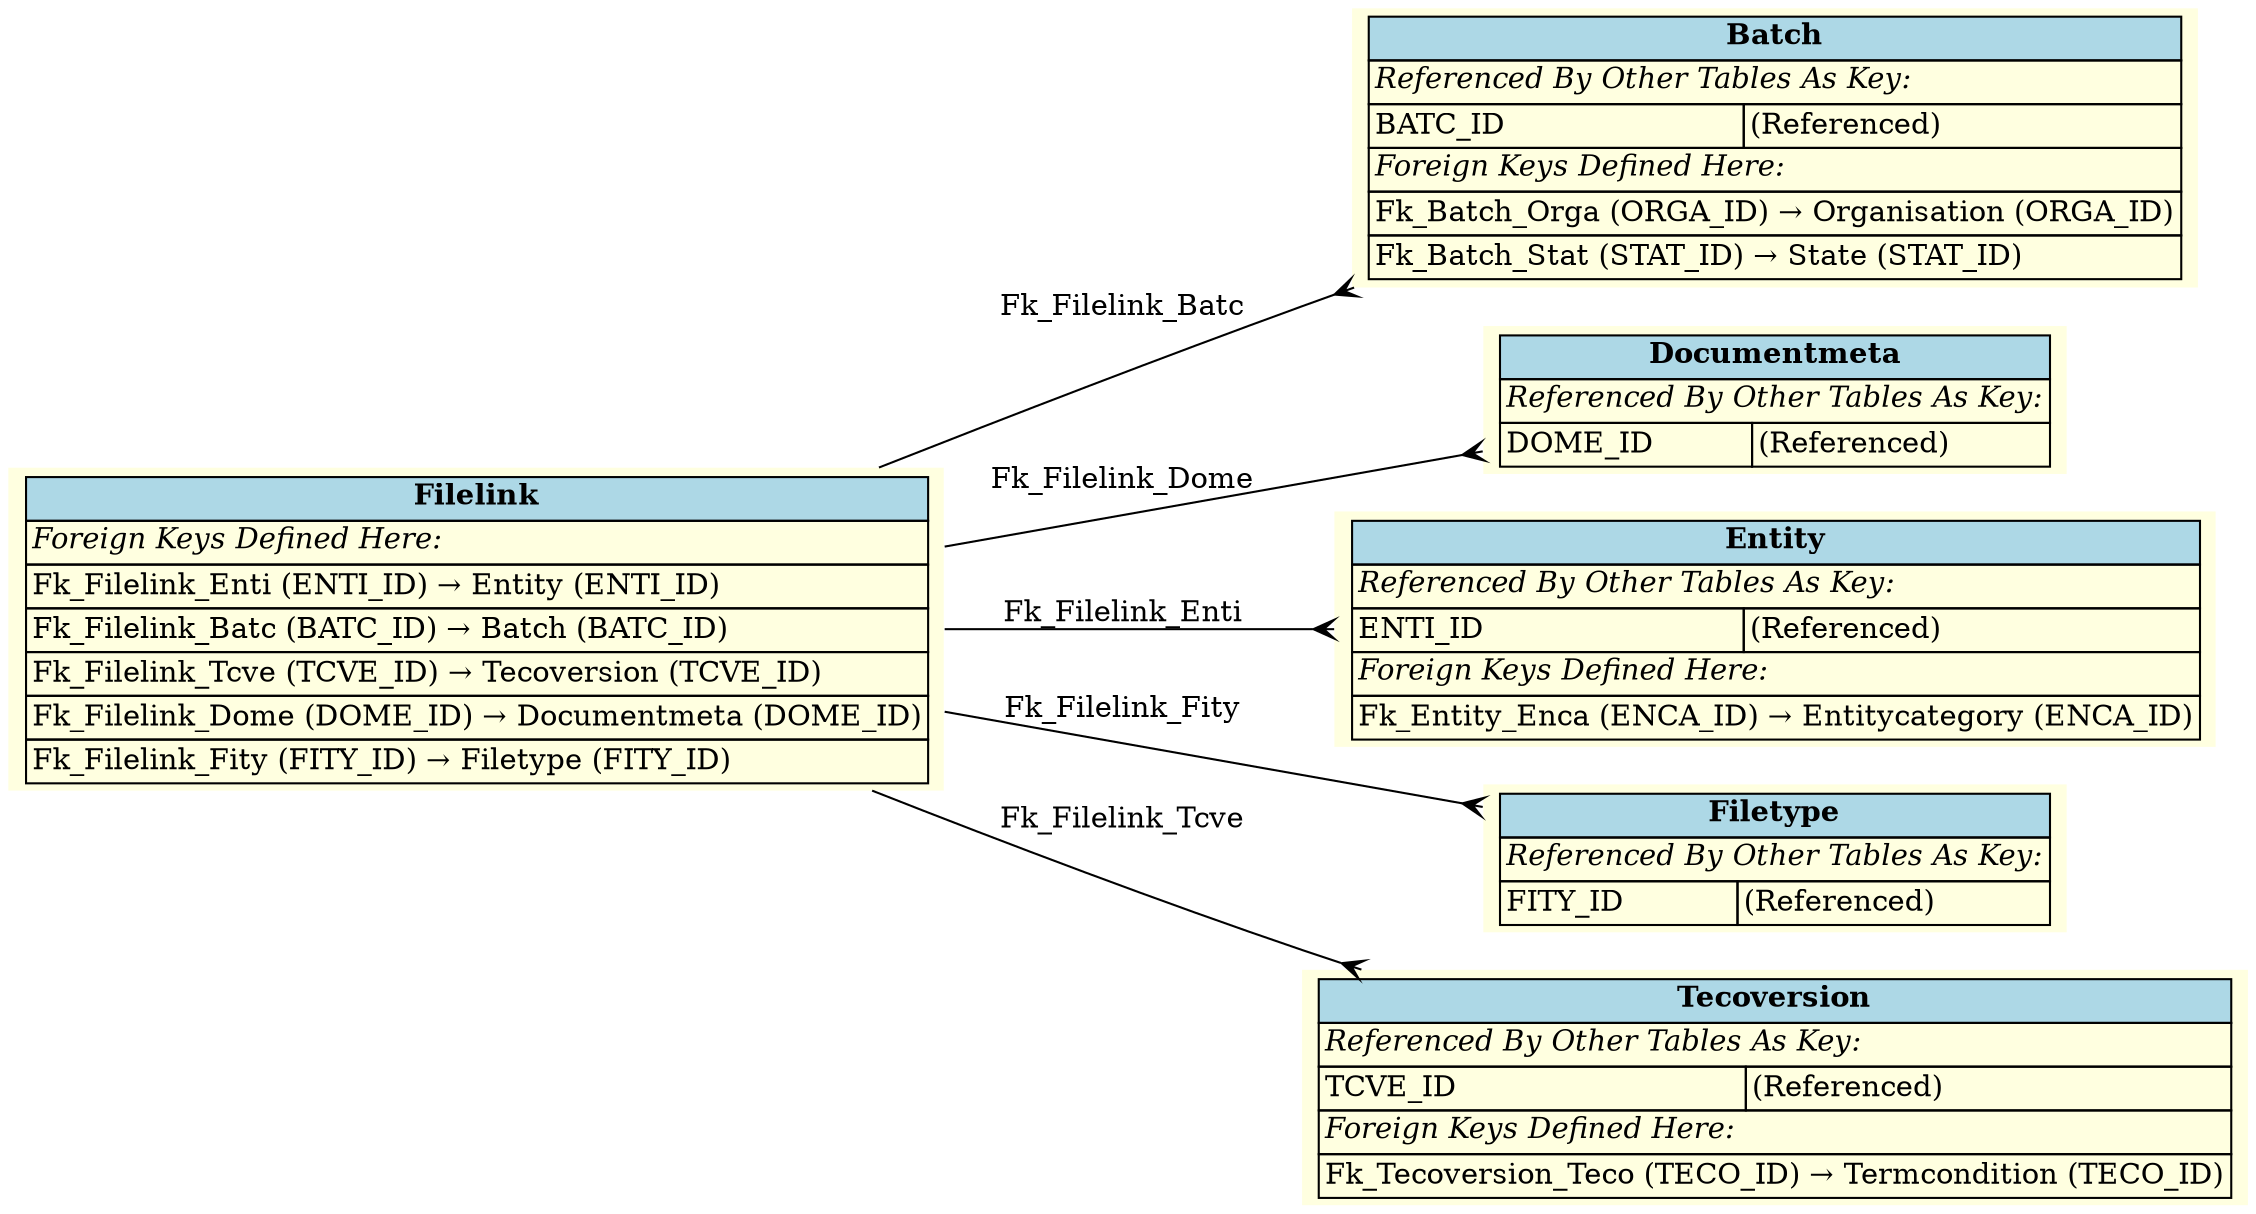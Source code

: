 digraph ERD {
  rankdir=LR;
  node [shape=plaintext, style=filled, fillcolor=lightyellow];
  edge [arrowhead=crow, arrowtail=none, dir=both, labelfontsize=10];

  "Filelink" [
    label=<
    <TABLE BORDER="0" CELLBORDER="1" CELLSPACING="0" BGCOLOR="lightyellow">
      <TR><TD COLSPAN="2" BGCOLOR="lightblue"><B>Filelink</B></TD></TR>
      <TR><TD COLSPAN="2" ALIGN="LEFT"><I>Foreign Keys Defined Here:</I></TD></TR>
      <TR><TD ALIGN="LEFT" COLSPAN="2">Fk_Filelink_Enti (ENTI_ID) &rarr; Entity (ENTI_ID)</TD></TR>
      <TR><TD ALIGN="LEFT" COLSPAN="2">Fk_Filelink_Batc (BATC_ID) &rarr; Batch (BATC_ID)</TD></TR>
      <TR><TD ALIGN="LEFT" COLSPAN="2">Fk_Filelink_Tcve (TCVE_ID) &rarr; Tecoversion (TCVE_ID)</TD></TR>
      <TR><TD ALIGN="LEFT" COLSPAN="2">Fk_Filelink_Dome (DOME_ID) &rarr; Documentmeta (DOME_ID)</TD></TR>
      <TR><TD ALIGN="LEFT" COLSPAN="2">Fk_Filelink_Fity (FITY_ID) &rarr; Filetype (FITY_ID)</TD></TR>
    </TABLE>
    >
  ];

  "Batch" [
    label=<
    <TABLE BORDER="0" CELLBORDER="1" CELLSPACING="0" BGCOLOR="lightyellow">
      <TR><TD COLSPAN="2" BGCOLOR="lightblue"><B>Batch</B></TD></TR>
      <TR><TD COLSPAN="2" ALIGN="LEFT"><I>Referenced By Other Tables As Key:</I></TD></TR>
      <TR><TD ALIGN="LEFT">BATC_ID</TD><TD ALIGN="LEFT">(Referenced)</TD></TR>
      <TR><TD COLSPAN="2" ALIGN="LEFT"><I>Foreign Keys Defined Here:</I></TD></TR>
      <TR><TD ALIGN="LEFT" COLSPAN="2">Fk_Batch_Orga (ORGA_ID) &rarr; Organisation (ORGA_ID)</TD></TR>
      <TR><TD ALIGN="LEFT" COLSPAN="2">Fk_Batch_Stat (STAT_ID) &rarr; State (STAT_ID)</TD></TR>
    </TABLE>
    >
  ];

  "Documentmeta" [
    label=<
    <TABLE BORDER="0" CELLBORDER="1" CELLSPACING="0" BGCOLOR="lightyellow">
      <TR><TD COLSPAN="2" BGCOLOR="lightblue"><B>Documentmeta</B></TD></TR>
      <TR><TD COLSPAN="2" ALIGN="LEFT"><I>Referenced By Other Tables As Key:</I></TD></TR>
      <TR><TD ALIGN="LEFT">DOME_ID</TD><TD ALIGN="LEFT">(Referenced)</TD></TR>
    </TABLE>
    >
  ];

  "Entity" [
    label=<
    <TABLE BORDER="0" CELLBORDER="1" CELLSPACING="0" BGCOLOR="lightyellow">
      <TR><TD COLSPAN="2" BGCOLOR="lightblue"><B>Entity</B></TD></TR>
      <TR><TD COLSPAN="2" ALIGN="LEFT"><I>Referenced By Other Tables As Key:</I></TD></TR>
      <TR><TD ALIGN="LEFT">ENTI_ID</TD><TD ALIGN="LEFT">(Referenced)</TD></TR>
      <TR><TD COLSPAN="2" ALIGN="LEFT"><I>Foreign Keys Defined Here:</I></TD></TR>
      <TR><TD ALIGN="LEFT" COLSPAN="2">Fk_Entity_Enca (ENCA_ID) &rarr; Entitycategory (ENCA_ID)</TD></TR>
    </TABLE>
    >
  ];

  "Filetype" [
    label=<
    <TABLE BORDER="0" CELLBORDER="1" CELLSPACING="0" BGCOLOR="lightyellow">
      <TR><TD COLSPAN="2" BGCOLOR="lightblue"><B>Filetype</B></TD></TR>
      <TR><TD COLSPAN="2" ALIGN="LEFT"><I>Referenced By Other Tables As Key:</I></TD></TR>
      <TR><TD ALIGN="LEFT">FITY_ID</TD><TD ALIGN="LEFT">(Referenced)</TD></TR>
    </TABLE>
    >
  ];

  "Tecoversion" [
    label=<
    <TABLE BORDER="0" CELLBORDER="1" CELLSPACING="0" BGCOLOR="lightyellow">
      <TR><TD COLSPAN="2" BGCOLOR="lightblue"><B>Tecoversion</B></TD></TR>
      <TR><TD COLSPAN="2" ALIGN="LEFT"><I>Referenced By Other Tables As Key:</I></TD></TR>
      <TR><TD ALIGN="LEFT">TCVE_ID</TD><TD ALIGN="LEFT">(Referenced)</TD></TR>
      <TR><TD COLSPAN="2" ALIGN="LEFT"><I>Foreign Keys Defined Here:</I></TD></TR>
      <TR><TD ALIGN="LEFT" COLSPAN="2">Fk_Tecoversion_Teco (TECO_ID) &rarr; Termcondition (TECO_ID)</TD></TR>
    </TABLE>
    >
  ];

  "Filelink" -> "Batch" [label=" Fk_Filelink_Batc "];
  "Filelink" -> "Documentmeta" [label=" Fk_Filelink_Dome "];
  "Filelink" -> "Entity" [label=" Fk_Filelink_Enti "];
  "Filelink" -> "Filetype" [label=" Fk_Filelink_Fity "];
  "Filelink" -> "Tecoversion" [label=" Fk_Filelink_Tcve "];
}
